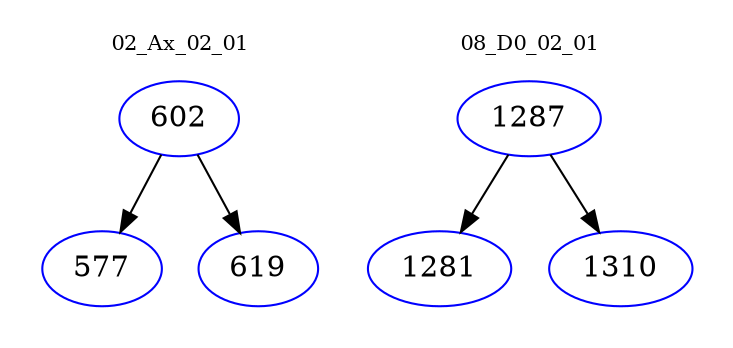 digraph{
subgraph cluster_0 {
color = white
label = "02_Ax_02_01";
fontsize=10;
T0_602 [label="602", color="blue"]
T0_602 -> T0_577 [color="black"]
T0_577 [label="577", color="blue"]
T0_602 -> T0_619 [color="black"]
T0_619 [label="619", color="blue"]
}
subgraph cluster_1 {
color = white
label = "08_D0_02_01";
fontsize=10;
T1_1287 [label="1287", color="blue"]
T1_1287 -> T1_1281 [color="black"]
T1_1281 [label="1281", color="blue"]
T1_1287 -> T1_1310 [color="black"]
T1_1310 [label="1310", color="blue"]
}
}
